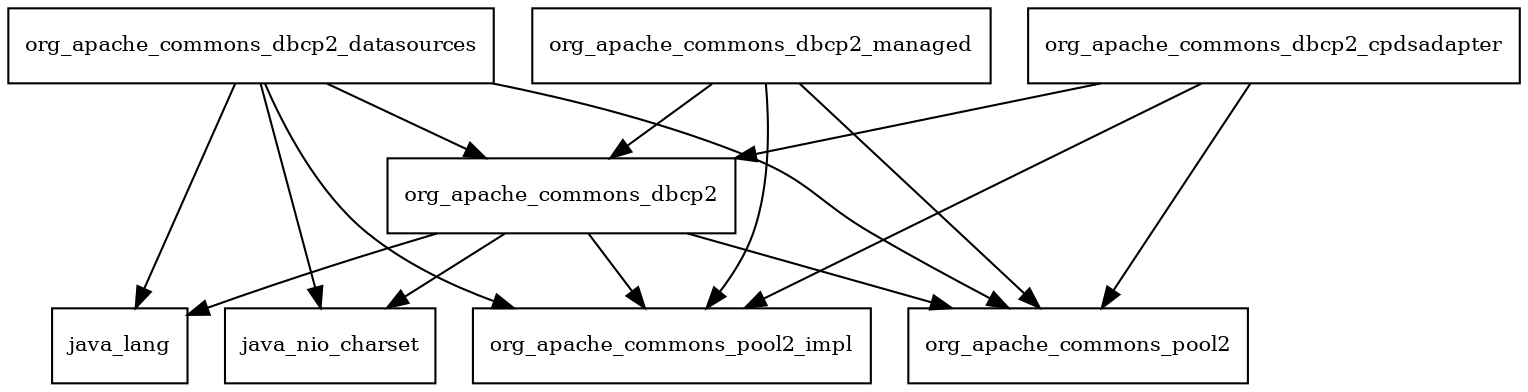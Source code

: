 digraph commons_dbcp2_2_2_0_package_dependencies {
  node [shape = box, fontsize=10.0];
  org_apache_commons_dbcp2 -> java_lang;
  org_apache_commons_dbcp2 -> java_nio_charset;
  org_apache_commons_dbcp2 -> org_apache_commons_pool2;
  org_apache_commons_dbcp2 -> org_apache_commons_pool2_impl;
  org_apache_commons_dbcp2_cpdsadapter -> org_apache_commons_dbcp2;
  org_apache_commons_dbcp2_cpdsadapter -> org_apache_commons_pool2;
  org_apache_commons_dbcp2_cpdsadapter -> org_apache_commons_pool2_impl;
  org_apache_commons_dbcp2_datasources -> java_lang;
  org_apache_commons_dbcp2_datasources -> java_nio_charset;
  org_apache_commons_dbcp2_datasources -> org_apache_commons_dbcp2;
  org_apache_commons_dbcp2_datasources -> org_apache_commons_pool2;
  org_apache_commons_dbcp2_datasources -> org_apache_commons_pool2_impl;
  org_apache_commons_dbcp2_managed -> org_apache_commons_dbcp2;
  org_apache_commons_dbcp2_managed -> org_apache_commons_pool2;
  org_apache_commons_dbcp2_managed -> org_apache_commons_pool2_impl;
}
